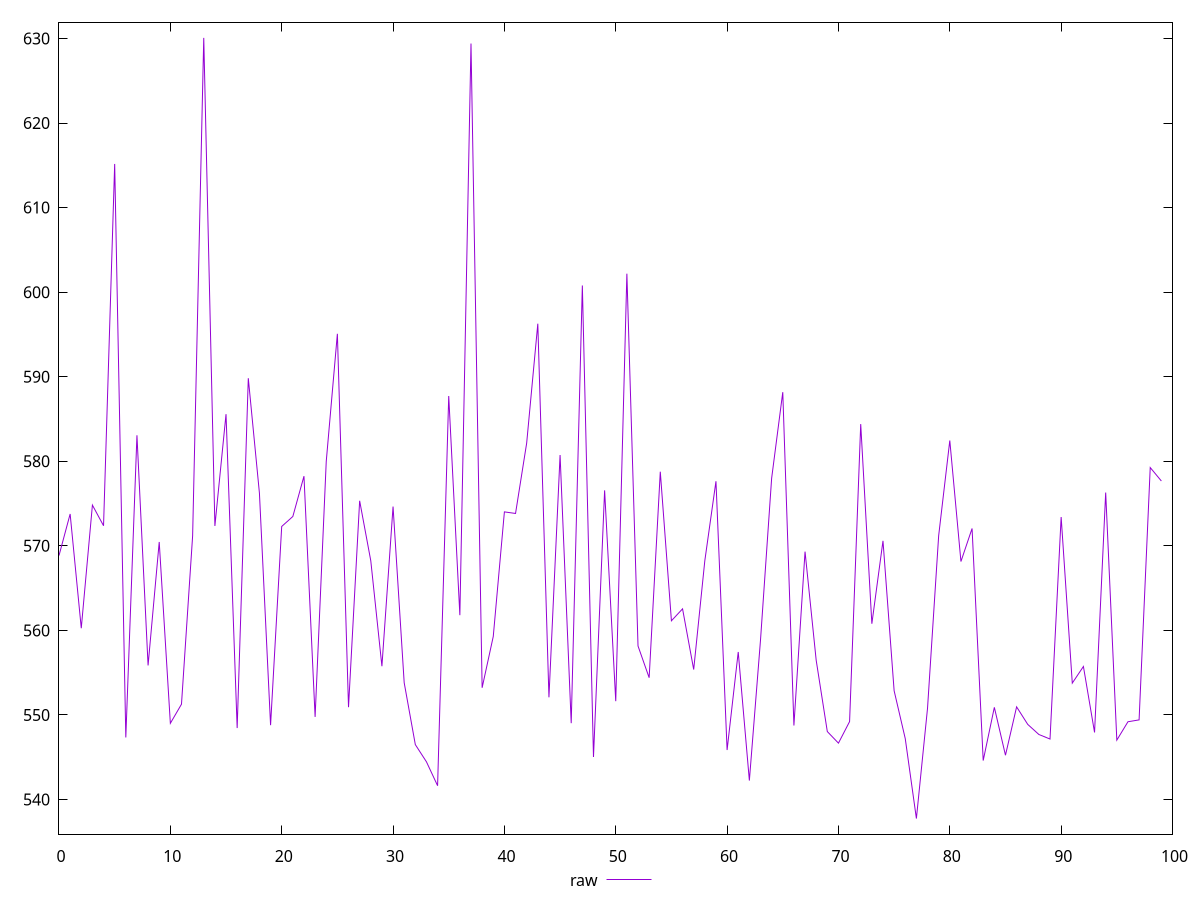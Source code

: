 reset
set terminal svg size 640, 490 enhanced background rgb 'white'
set output "report_00007_2020-12-11T15:55:29.892Z/bootup-time/samples/pages+cached/raw/values.svg"

$raw <<EOF
0 568.8520000000005
1 573.7679999999999
2 560.2560000000001
3 574.8160000000005
4 572.3760000000002
5 615.1600000000005
6 547.3360000000005
7 583.0720000000002
8 555.8560000000002
9 570.4600000000006
10 549.0120000000005
11 551.2720000000002
12 571.1680000000003
13 630.0680000000001
14 572.3520000000002
15 585.5720000000005
16 548.4480000000002
17 589.8200000000002
18 576.2240000000003
19 548.7880000000002
20 572.2920000000004
21 573.4720000000003
22 578.2400000000007
23 549.7720000000003
24 579.972
25 595.076
26 550.9200000000006
27 575.3280000000003
28 568.2320000000004
29 555.7640000000002
30 574.644
31 553.8120000000002
32 546.4920000000003
33 544.4560000000004
34 541.6320000000003
35 587.7200000000004
36 561.8000000000003
37 629.4040000000001
38 553.2160000000005
39 559.2840000000003
40 574.0160000000001
41 573.8280000000002
42 582.1520000000005
43 596.2680000000006
44 552.0840000000003
45 580.7400000000002
46 549.0240000000002
47 600.7920000000004
48 545.0320000000005
49 576.5600000000004
50 551.6280000000004
51 602.1880000000001
52 558.1560000000001
53 554.404
54 578.7680000000006
55 561.1360000000002
56 562.5480000000003
57 555.3720000000003
58 568.2480000000003
59 577.6360000000003
60 545.8520000000001
61 557.4480000000003
62 542.2440000000003
63 558.8520000000003
64 577.9880000000006
65 588.1720000000005
66 548.7520000000002
67 569.3160000000004
68 556.4760000000001
69 548.0360000000002
70 546.6680000000001
71 549.2160000000005
72 584.3960000000002
73 560.7880000000002
74 570.5920000000006
75 552.8640000000004
76 547.2
77 537.7520000000004
78 550.7920000000003
79 571.1960000000007
80 582.4520000000002
81 568.1440000000003
82 572.0520000000002
83 544.6080000000002
84 550.9000000000005
85 545.2360000000001
86 550.956
87 548.8840000000005
88 547.6880000000003
89 547.1520000000004
90 573.4080000000001
91 553.7640000000004
92 555.7320000000002
93 547.932
94 576.3000000000003
95 547.0240000000001
96 549.1960000000005
97 549.4160000000002
98 579.2560000000002
99 577.6680000000002
EOF

set key outside below
set yrange [535.9056800000004:631.9143200000001]

plot \
  $raw title "raw" with line, \


reset